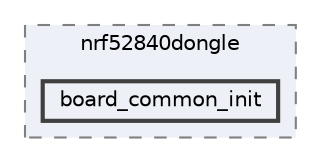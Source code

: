 digraph "/home/mj/Desktop/IoT-Chat-Digitalization/Dongle/gnrc_border_router/bin/nrf52840dongle/board_common_init"
{
 // LATEX_PDF_SIZE
  bgcolor="transparent";
  edge [fontname=Helvetica,fontsize=10,labelfontname=Helvetica,labelfontsize=10];
  node [fontname=Helvetica,fontsize=10,shape=box,height=0.2,width=0.4];
  compound=true
  subgraph clusterdir_9941f7556d96a0e17fefe82cd217bc3a {
    graph [ bgcolor="#edf0f7", pencolor="grey50", label="nrf52840dongle", fontname=Helvetica,fontsize=10 style="filled,dashed", URL="dir_9941f7556d96a0e17fefe82cd217bc3a.html",tooltip=""]
  dir_d6a26564e637bc77926659514539b897 [label="board_common_init", fillcolor="#edf0f7", color="grey25", style="filled,bold", URL="dir_d6a26564e637bc77926659514539b897.html",tooltip=""];
  }
}
